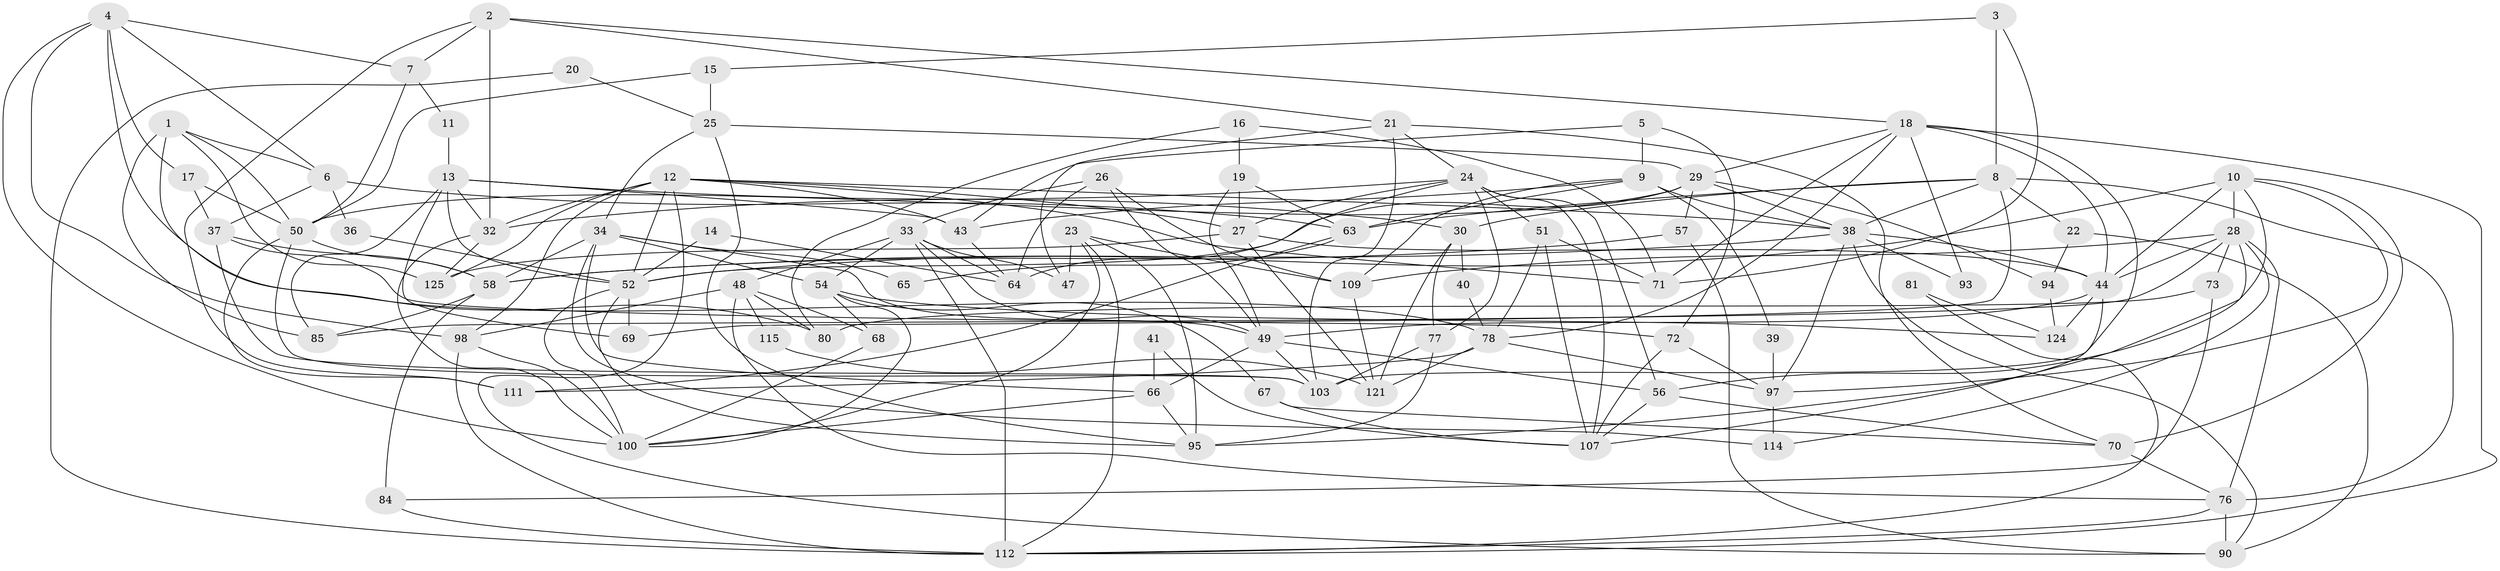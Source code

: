 // Generated by graph-tools (version 1.1) at 2025/23/03/03/25 07:23:59]
// undirected, 86 vertices, 210 edges
graph export_dot {
graph [start="1"]
  node [color=gray90,style=filled];
  1 [super="+129"];
  2 [super="+55"];
  3;
  4 [super="+31"];
  5;
  6 [super="+89"];
  7;
  8 [super="+60"];
  9 [super="+61"];
  10;
  11;
  12 [super="+117"];
  13 [super="+128"];
  14;
  15;
  16;
  17;
  18 [super="+86"];
  19 [super="+74"];
  20;
  21;
  22;
  23 [super="+35"];
  24 [super="+96"];
  25 [super="+42"];
  26 [super="+122"];
  27 [super="+83"];
  28 [super="+62"];
  29 [super="+99"];
  30 [super="+59"];
  32 [super="+53"];
  33 [super="+127"];
  34 [super="+46"];
  36;
  37 [super="+110"];
  38 [super="+106"];
  39;
  40;
  41;
  43 [super="+45"];
  44 [super="+116"];
  47;
  48 [super="+79"];
  49 [super="+82"];
  50 [super="+92"];
  51;
  52 [super="+91"];
  54 [super="+104"];
  56 [super="+102"];
  57;
  58 [super="+88"];
  63 [super="+87"];
  64;
  65;
  66;
  67;
  68;
  69;
  70;
  71 [super="+75"];
  72;
  73;
  76;
  77 [super="+119"];
  78 [super="+120"];
  80 [super="+101"];
  81;
  84 [super="+123"];
  85 [super="+113"];
  90 [super="+108"];
  93;
  94;
  95 [super="+105"];
  97 [super="+118"];
  98;
  100 [super="+130"];
  103;
  107;
  109;
  111;
  112 [super="+126"];
  114;
  115;
  121;
  124;
  125;
  1 -- 125;
  1 -- 80 [weight=2];
  1 -- 50;
  1 -- 85;
  1 -- 6;
  2 -- 18;
  2 -- 7;
  2 -- 21;
  2 -- 111;
  2 -- 32;
  3 -- 15;
  3 -- 8;
  3 -- 71;
  4 -- 100;
  4 -- 17;
  4 -- 98;
  4 -- 6;
  4 -- 7;
  4 -- 78;
  5 -- 43;
  5 -- 72;
  5 -- 9;
  6 -- 36;
  6 -- 63;
  6 -- 37;
  7 -- 11;
  7 -- 50;
  8 -- 76;
  8 -- 69;
  8 -- 38;
  8 -- 22;
  8 -- 30;
  8 -- 63;
  9 -- 109;
  9 -- 39;
  9 -- 43;
  9 -- 38;
  9 -- 63;
  10 -- 44 [weight=2];
  10 -- 28;
  10 -- 56;
  10 -- 70;
  10 -- 52;
  10 -- 97;
  11 -- 13;
  12 -- 125;
  12 -- 38;
  12 -- 71;
  12 -- 32;
  12 -- 98;
  12 -- 52;
  12 -- 27;
  12 -- 90;
  12 -- 43;
  13 -- 85;
  13 -- 30;
  13 -- 32;
  13 -- 52;
  13 -- 69;
  13 -- 43;
  14 -- 64;
  14 -- 52;
  15 -- 50;
  15 -- 25;
  16 -- 80;
  16 -- 71;
  16 -- 19;
  17 -- 50;
  17 -- 37;
  18 -- 93;
  18 -- 71;
  18 -- 78;
  18 -- 29;
  18 -- 112;
  18 -- 44;
  18 -- 103;
  19 -- 27;
  19 -- 63;
  19 -- 49;
  20 -- 25;
  20 -- 112;
  21 -- 103;
  21 -- 70;
  21 -- 24;
  21 -- 47;
  22 -- 94;
  22 -- 90;
  23 -- 95;
  23 -- 112;
  23 -- 100;
  23 -- 109;
  23 -- 47;
  24 -- 51;
  24 -- 56;
  24 -- 64;
  24 -- 32;
  24 -- 107;
  24 -- 27;
  24 -- 77;
  25 -- 95;
  25 -- 29;
  25 -- 34;
  26 -- 64;
  26 -- 109;
  26 -- 49;
  26 -- 33;
  27 -- 125;
  27 -- 121;
  27 -- 44;
  28 -- 95 [weight=2];
  28 -- 109;
  28 -- 114;
  28 -- 73;
  28 -- 44;
  28 -- 76;
  28 -- 85;
  29 -- 52;
  29 -- 57;
  29 -- 94;
  29 -- 50 [weight=2];
  29 -- 38;
  30 -- 121;
  30 -- 40;
  30 -- 77;
  32 -- 125;
  32 -- 100;
  33 -- 64;
  33 -- 49;
  33 -- 112;
  33 -- 54;
  33 -- 47;
  33 -- 48;
  34 -- 66;
  34 -- 114;
  34 -- 54;
  34 -- 65;
  34 -- 58;
  34 -- 49;
  36 -- 52;
  37 -- 58;
  37 -- 72;
  37 -- 103;
  38 -- 58;
  38 -- 90;
  38 -- 93;
  38 -- 97;
  38 -- 44;
  39 -- 97;
  40 -- 78;
  41 -- 66;
  41 -- 107;
  43 -- 64;
  44 -- 107;
  44 -- 124;
  44 -- 49;
  48 -- 76;
  48 -- 68;
  48 -- 98;
  48 -- 115;
  48 -- 80;
  49 -- 103;
  49 -- 66;
  49 -- 56;
  50 -- 58;
  50 -- 111;
  50 -- 103;
  51 -- 78;
  51 -- 71;
  51 -- 107;
  52 -- 69;
  52 -- 95;
  52 -- 100;
  54 -- 100;
  54 -- 68;
  54 -- 67;
  54 -- 124;
  56 -- 70;
  56 -- 107;
  57 -- 58;
  57 -- 90;
  58 -- 85;
  58 -- 84;
  63 -- 111;
  63 -- 65;
  66 -- 100;
  66 -- 95;
  67 -- 107;
  67 -- 70;
  68 -- 100;
  70 -- 76;
  72 -- 107;
  72 -- 97;
  73 -- 80;
  73 -- 84;
  76 -- 112;
  76 -- 90;
  77 -- 103;
  77 -- 95;
  78 -- 111;
  78 -- 121;
  78 -- 97;
  81 -- 124;
  81 -- 112;
  84 -- 112 [weight=2];
  94 -- 124;
  97 -- 114;
  98 -- 112;
  98 -- 100;
  109 -- 121;
  115 -- 121;
}
